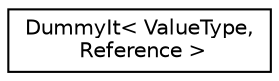digraph "Graphical Class Hierarchy"
{
  edge [fontname="Helvetica",fontsize="10",labelfontname="Helvetica",labelfontsize="10"];
  node [fontname="Helvetica",fontsize="10",shape=record];
  rankdir="LR";
  Node0 [label="DummyIt\< ValueType,\l Reference \>",height=0.2,width=0.4,color="black", fillcolor="white", style="filled",URL="$struct_dummy_it.html"];
}
